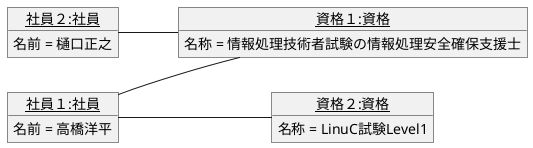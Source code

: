 ' 下記の図は、社員の資格取得状況を記録するためのシステムのクラス図の一部です。
' 次のシナリオに基づ
' いて、オブジェクト図を記述しなさい。
' 【シナリオ】
' 　高橋洋平さんは、情報処理技術者試験の情報処理安全確保支援士の試験に合格し、2020年10月21日
' にそのことを申請しました。樋口正之さんもその試験に合格しています。さらに、高橋洋平さんは、
' LinuC試
' 験Level１も合格し、2021年3月28日に会社に申し出ました。
@startuml 資格取得
    left to right direction
    object "<u>社員１:社員</u>" as O1 {
        名前 = 高橋洋平
    }
    object "<u>社員２:社員</u>" as O2 {
        名前 = 樋口正之
    }
    object "<u>資格１:資格</u>" as O3 {
        名称 = 情報処理技術者試験の情報処理安全確保支援士
    }
    object "<u>資格２:資格</u>" as O4 {
        名称 = LinuC試験Level1
    }

    O1 -- O3
    O1 -- O4
    O2 -- O3

@enduml